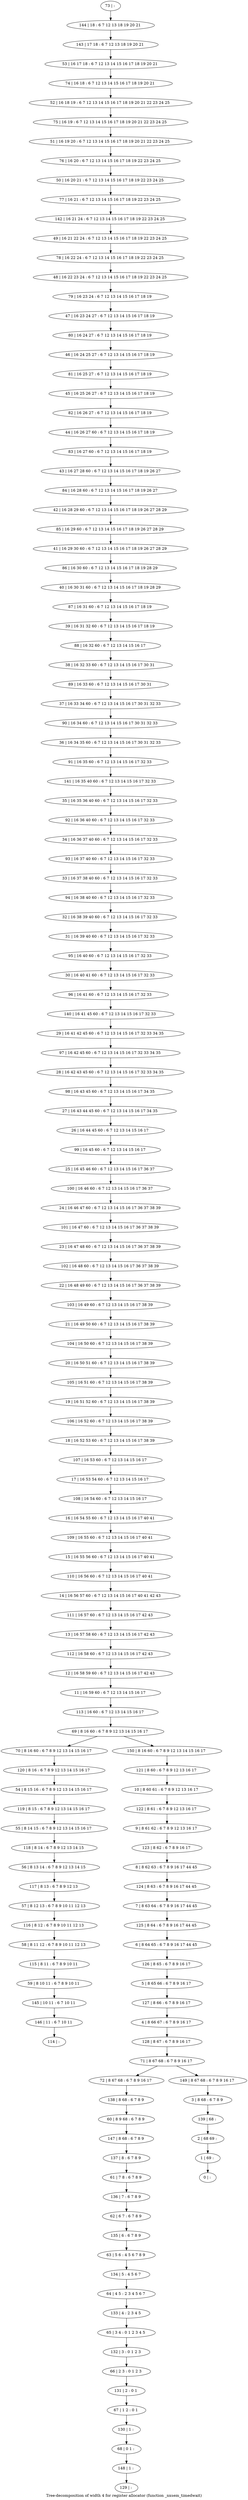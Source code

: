 digraph G {
graph [label="Tree-decomposition of width 4 for register allocator (function _nxsem_timedwait)"]
0[label="0 | : "];
1[label="1 | 69 : "];
2[label="2 | 68 69 : "];
3[label="3 | 8 68 : 6 7 8 9 "];
4[label="4 | 8 66 67 : 6 7 8 9 16 17 "];
5[label="5 | 8 65 66 : 6 7 8 9 16 17 "];
6[label="6 | 8 64 65 : 6 7 8 9 16 17 44 45 "];
7[label="7 | 8 63 64 : 6 7 8 9 16 17 44 45 "];
8[label="8 | 8 62 63 : 6 7 8 9 16 17 44 45 "];
9[label="9 | 8 61 62 : 6 7 8 9 12 13 16 17 "];
10[label="10 | 8 60 61 : 6 7 8 9 12 13 16 17 "];
11[label="11 | 16 59 60 : 6 7 12 13 14 15 16 17 "];
12[label="12 | 16 58 59 60 : 6 7 12 13 14 15 16 17 42 43 "];
13[label="13 | 16 57 58 60 : 6 7 12 13 14 15 16 17 42 43 "];
14[label="14 | 16 56 57 60 : 6 7 12 13 14 15 16 17 40 41 42 43 "];
15[label="15 | 16 55 56 60 : 6 7 12 13 14 15 16 17 40 41 "];
16[label="16 | 16 54 55 60 : 6 7 12 13 14 15 16 17 40 41 "];
17[label="17 | 16 53 54 60 : 6 7 12 13 14 15 16 17 "];
18[label="18 | 16 52 53 60 : 6 7 12 13 14 15 16 17 38 39 "];
19[label="19 | 16 51 52 60 : 6 7 12 13 14 15 16 17 38 39 "];
20[label="20 | 16 50 51 60 : 6 7 12 13 14 15 16 17 38 39 "];
21[label="21 | 16 49 50 60 : 6 7 12 13 14 15 16 17 38 39 "];
22[label="22 | 16 48 49 60 : 6 7 12 13 14 15 16 17 36 37 38 39 "];
23[label="23 | 16 47 48 60 : 6 7 12 13 14 15 16 17 36 37 38 39 "];
24[label="24 | 16 46 47 60 : 6 7 12 13 14 15 16 17 36 37 38 39 "];
25[label="25 | 16 45 46 60 : 6 7 12 13 14 15 16 17 36 37 "];
26[label="26 | 16 44 45 60 : 6 7 12 13 14 15 16 17 "];
27[label="27 | 16 43 44 45 60 : 6 7 12 13 14 15 16 17 34 35 "];
28[label="28 | 16 42 43 45 60 : 6 7 12 13 14 15 16 17 32 33 34 35 "];
29[label="29 | 16 41 42 45 60 : 6 7 12 13 14 15 16 17 32 33 34 35 "];
30[label="30 | 16 40 41 60 : 6 7 12 13 14 15 16 17 32 33 "];
31[label="31 | 16 39 40 60 : 6 7 12 13 14 15 16 17 32 33 "];
32[label="32 | 16 38 39 40 60 : 6 7 12 13 14 15 16 17 32 33 "];
33[label="33 | 16 37 38 40 60 : 6 7 12 13 14 15 16 17 32 33 "];
34[label="34 | 16 36 37 40 60 : 6 7 12 13 14 15 16 17 32 33 "];
35[label="35 | 16 35 36 40 60 : 6 7 12 13 14 15 16 17 32 33 "];
36[label="36 | 16 34 35 60 : 6 7 12 13 14 15 16 17 30 31 32 33 "];
37[label="37 | 16 33 34 60 : 6 7 12 13 14 15 16 17 30 31 32 33 "];
38[label="38 | 16 32 33 60 : 6 7 12 13 14 15 16 17 30 31 "];
39[label="39 | 16 31 32 60 : 6 7 12 13 14 15 16 17 18 19 "];
40[label="40 | 16 30 31 60 : 6 7 12 13 14 15 16 17 18 19 28 29 "];
41[label="41 | 16 29 30 60 : 6 7 12 13 14 15 16 17 18 19 26 27 28 29 "];
42[label="42 | 16 28 29 60 : 6 7 12 13 14 15 16 17 18 19 26 27 28 29 "];
43[label="43 | 16 27 28 60 : 6 7 12 13 14 15 16 17 18 19 26 27 "];
44[label="44 | 16 26 27 60 : 6 7 12 13 14 15 16 17 18 19 "];
45[label="45 | 16 25 26 27 : 6 7 12 13 14 15 16 17 18 19 "];
46[label="46 | 16 24 25 27 : 6 7 12 13 14 15 16 17 18 19 "];
47[label="47 | 16 23 24 27 : 6 7 12 13 14 15 16 17 18 19 "];
48[label="48 | 16 22 23 24 : 6 7 12 13 14 15 16 17 18 19 22 23 24 25 "];
49[label="49 | 16 21 22 24 : 6 7 12 13 14 15 16 17 18 19 22 23 24 25 "];
50[label="50 | 16 20 21 : 6 7 12 13 14 15 16 17 18 19 22 23 24 25 "];
51[label="51 | 16 19 20 : 6 7 12 13 14 15 16 17 18 19 20 21 22 23 24 25 "];
52[label="52 | 16 18 19 : 6 7 12 13 14 15 16 17 18 19 20 21 22 23 24 25 "];
53[label="53 | 16 17 18 : 6 7 12 13 14 15 16 17 18 19 20 21 "];
54[label="54 | 8 15 16 : 6 7 8 9 12 13 14 15 16 17 "];
55[label="55 | 8 14 15 : 6 7 8 9 12 13 14 15 16 17 "];
56[label="56 | 8 13 14 : 6 7 8 9 12 13 14 15 "];
57[label="57 | 8 12 13 : 6 7 8 9 10 11 12 13 "];
58[label="58 | 8 11 12 : 6 7 8 9 10 11 12 13 "];
59[label="59 | 8 10 11 : 6 7 8 9 10 11 "];
60[label="60 | 8 9 68 : 6 7 8 9 "];
61[label="61 | 7 8 : 6 7 8 9 "];
62[label="62 | 6 7 : 6 7 8 9 "];
63[label="63 | 5 6 : 4 5 6 7 8 9 "];
64[label="64 | 4 5 : 2 3 4 5 6 7 "];
65[label="65 | 3 4 : 0 1 2 3 4 5 "];
66[label="66 | 2 3 : 0 1 2 3 "];
67[label="67 | 1 2 : 0 1 "];
68[label="68 | 0 1 : "];
69[label="69 | 8 16 60 : 6 7 8 9 12 13 14 15 16 17 "];
70[label="70 | 8 16 60 : 6 7 8 9 12 13 14 15 16 17 "];
71[label="71 | 8 67 68 : 6 7 8 9 16 17 "];
72[label="72 | 8 67 68 : 6 7 8 9 16 17 "];
73[label="73 | : "];
74[label="74 | 16 18 : 6 7 12 13 14 15 16 17 18 19 20 21 "];
75[label="75 | 16 19 : 6 7 12 13 14 15 16 17 18 19 20 21 22 23 24 25 "];
76[label="76 | 16 20 : 6 7 12 13 14 15 16 17 18 19 22 23 24 25 "];
77[label="77 | 16 21 : 6 7 12 13 14 15 16 17 18 19 22 23 24 25 "];
78[label="78 | 16 22 24 : 6 7 12 13 14 15 16 17 18 19 22 23 24 25 "];
79[label="79 | 16 23 24 : 6 7 12 13 14 15 16 17 18 19 "];
80[label="80 | 16 24 27 : 6 7 12 13 14 15 16 17 18 19 "];
81[label="81 | 16 25 27 : 6 7 12 13 14 15 16 17 18 19 "];
82[label="82 | 16 26 27 : 6 7 12 13 14 15 16 17 18 19 "];
83[label="83 | 16 27 60 : 6 7 12 13 14 15 16 17 18 19 "];
84[label="84 | 16 28 60 : 6 7 12 13 14 15 16 17 18 19 26 27 "];
85[label="85 | 16 29 60 : 6 7 12 13 14 15 16 17 18 19 26 27 28 29 "];
86[label="86 | 16 30 60 : 6 7 12 13 14 15 16 17 18 19 28 29 "];
87[label="87 | 16 31 60 : 6 7 12 13 14 15 16 17 18 19 "];
88[label="88 | 16 32 60 : 6 7 12 13 14 15 16 17 "];
89[label="89 | 16 33 60 : 6 7 12 13 14 15 16 17 30 31 "];
90[label="90 | 16 34 60 : 6 7 12 13 14 15 16 17 30 31 32 33 "];
91[label="91 | 16 35 60 : 6 7 12 13 14 15 16 17 32 33 "];
92[label="92 | 16 36 40 60 : 6 7 12 13 14 15 16 17 32 33 "];
93[label="93 | 16 37 40 60 : 6 7 12 13 14 15 16 17 32 33 "];
94[label="94 | 16 38 40 60 : 6 7 12 13 14 15 16 17 32 33 "];
95[label="95 | 16 40 60 : 6 7 12 13 14 15 16 17 32 33 "];
96[label="96 | 16 41 60 : 6 7 12 13 14 15 16 17 32 33 "];
97[label="97 | 16 42 45 60 : 6 7 12 13 14 15 16 17 32 33 34 35 "];
98[label="98 | 16 43 45 60 : 6 7 12 13 14 15 16 17 34 35 "];
99[label="99 | 16 45 60 : 6 7 12 13 14 15 16 17 "];
100[label="100 | 16 46 60 : 6 7 12 13 14 15 16 17 36 37 "];
101[label="101 | 16 47 60 : 6 7 12 13 14 15 16 17 36 37 38 39 "];
102[label="102 | 16 48 60 : 6 7 12 13 14 15 16 17 36 37 38 39 "];
103[label="103 | 16 49 60 : 6 7 12 13 14 15 16 17 38 39 "];
104[label="104 | 16 50 60 : 6 7 12 13 14 15 16 17 38 39 "];
105[label="105 | 16 51 60 : 6 7 12 13 14 15 16 17 38 39 "];
106[label="106 | 16 52 60 : 6 7 12 13 14 15 16 17 38 39 "];
107[label="107 | 16 53 60 : 6 7 12 13 14 15 16 17 "];
108[label="108 | 16 54 60 : 6 7 12 13 14 15 16 17 "];
109[label="109 | 16 55 60 : 6 7 12 13 14 15 16 17 40 41 "];
110[label="110 | 16 56 60 : 6 7 12 13 14 15 16 17 40 41 "];
111[label="111 | 16 57 60 : 6 7 12 13 14 15 16 17 42 43 "];
112[label="112 | 16 58 60 : 6 7 12 13 14 15 16 17 42 43 "];
113[label="113 | 16 60 : 6 7 12 13 14 15 16 17 "];
114[label="114 | : "];
115[label="115 | 8 11 : 6 7 8 9 10 11 "];
116[label="116 | 8 12 : 6 7 8 9 10 11 12 13 "];
117[label="117 | 8 13 : 6 7 8 9 12 13 "];
118[label="118 | 8 14 : 6 7 8 9 12 13 14 15 "];
119[label="119 | 8 15 : 6 7 8 9 12 13 14 15 16 17 "];
120[label="120 | 8 16 : 6 7 8 9 12 13 14 15 16 17 "];
121[label="121 | 8 60 : 6 7 8 9 12 13 16 17 "];
122[label="122 | 8 61 : 6 7 8 9 12 13 16 17 "];
123[label="123 | 8 62 : 6 7 8 9 16 17 "];
124[label="124 | 8 63 : 6 7 8 9 16 17 44 45 "];
125[label="125 | 8 64 : 6 7 8 9 16 17 44 45 "];
126[label="126 | 8 65 : 6 7 8 9 16 17 "];
127[label="127 | 8 66 : 6 7 8 9 16 17 "];
128[label="128 | 8 67 : 6 7 8 9 16 17 "];
129[label="129 | : "];
130[label="130 | 1 : "];
131[label="131 | 2 : 0 1 "];
132[label="132 | 3 : 0 1 2 3 "];
133[label="133 | 4 : 2 3 4 5 "];
134[label="134 | 5 : 4 5 6 7 "];
135[label="135 | 6 : 6 7 8 9 "];
136[label="136 | 7 : 6 7 8 9 "];
137[label="137 | 8 : 6 7 8 9 "];
138[label="138 | 8 68 : 6 7 8 9 "];
139[label="139 | 68 : "];
140[label="140 | 16 41 45 60 : 6 7 12 13 14 15 16 17 32 33 "];
141[label="141 | 16 35 40 60 : 6 7 12 13 14 15 16 17 32 33 "];
142[label="142 | 16 21 24 : 6 7 12 13 14 15 16 17 18 19 22 23 24 25 "];
143[label="143 | 17 18 : 6 7 12 13 18 19 20 21 "];
144[label="144 | 18 : 6 7 12 13 18 19 20 21 "];
145[label="145 | 10 11 : 6 7 10 11 "];
146[label="146 | 11 : 6 7 10 11 "];
147[label="147 | 8 68 : 6 7 8 9 "];
148[label="148 | 1 : "];
149[label="149 | 8 67 68 : 6 7 8 9 16 17 "];
150[label="150 | 8 16 60 : 6 7 8 9 12 13 14 15 16 17 "];
115->59 ;
58->115 ;
116->58 ;
57->116 ;
117->57 ;
56->117 ;
118->56 ;
55->118 ;
119->55 ;
54->119 ;
120->54 ;
70->120 ;
130->68 ;
67->130 ;
131->67 ;
66->131 ;
132->66 ;
65->132 ;
133->65 ;
64->133 ;
134->64 ;
63->134 ;
135->63 ;
62->135 ;
136->62 ;
61->136 ;
137->61 ;
138->60 ;
72->138 ;
59->145 ;
146->114 ;
145->146 ;
147->137 ;
60->147 ;
148->129 ;
68->148 ;
73->144 ;
144->143 ;
143->53 ;
53->74 ;
74->52 ;
52->75 ;
75->51 ;
51->76 ;
76->50 ;
50->77 ;
77->142 ;
142->49 ;
49->78 ;
78->48 ;
48->79 ;
79->47 ;
47->80 ;
80->46 ;
46->81 ;
81->45 ;
45->82 ;
82->44 ;
44->83 ;
83->43 ;
43->84 ;
84->42 ;
42->85 ;
85->41 ;
41->86 ;
86->40 ;
40->87 ;
87->39 ;
39->88 ;
88->38 ;
38->89 ;
89->37 ;
37->90 ;
90->36 ;
36->91 ;
91->141 ;
141->35 ;
35->92 ;
92->34 ;
34->93 ;
93->33 ;
33->94 ;
94->32 ;
32->31 ;
31->95 ;
95->30 ;
30->96 ;
96->140 ;
140->29 ;
29->97 ;
97->28 ;
28->98 ;
98->27 ;
27->26 ;
26->99 ;
99->25 ;
25->100 ;
100->24 ;
24->101 ;
101->23 ;
23->102 ;
102->22 ;
22->103 ;
103->21 ;
21->104 ;
104->20 ;
20->105 ;
105->19 ;
19->106 ;
106->18 ;
18->107 ;
107->17 ;
17->108 ;
108->16 ;
16->109 ;
109->15 ;
15->110 ;
110->14 ;
14->111 ;
111->13 ;
13->112 ;
112->12 ;
12->11 ;
11->113 ;
113->69 ;
121->10 ;
10->122 ;
122->9 ;
9->123 ;
123->8 ;
8->124 ;
124->7 ;
7->125 ;
125->6 ;
6->126 ;
126->5 ;
5->127 ;
127->4 ;
4->128 ;
128->71 ;
3->139 ;
139->2 ;
2->1 ;
1->0 ;
149->3 ;
150->121 ;
71->72 ;
71->149 ;
69->70 ;
69->150 ;
}
